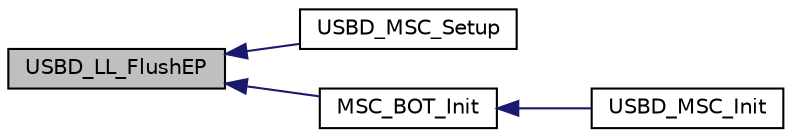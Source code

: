 digraph "USBD_LL_FlushEP"
{
  edge [fontname="Helvetica",fontsize="10",labelfontname="Helvetica",labelfontsize="10"];
  node [fontname="Helvetica",fontsize="10",shape=record];
  rankdir="LR";
  Node61 [label="USBD_LL_FlushEP",height=0.2,width=0.4,color="black", fillcolor="grey75", style="filled", fontcolor="black"];
  Node61 -> Node62 [dir="back",color="midnightblue",fontsize="10",style="solid",fontname="Helvetica"];
  Node62 [label="USBD_MSC_Setup",height=0.2,width=0.4,color="black", fillcolor="white", style="filled",URL="$group___m_s_c___c_o_r_e___private___functions.html#gaf7c2344d42242f52ce4e1f9d68c7b0b9",tooltip="USBD_MSC_Setup Handle the MSC specific requests. "];
  Node61 -> Node63 [dir="back",color="midnightblue",fontsize="10",style="solid",fontname="Helvetica"];
  Node63 [label="MSC_BOT_Init",height=0.2,width=0.4,color="black", fillcolor="white", style="filled",URL="$group___m_s_c___b_o_t___private___functions.html#ga72d092a9c1f743f9b0e2a998baa2360e",tooltip="MSC_BOT_Init Initialize the BOT Process. "];
  Node63 -> Node64 [dir="back",color="midnightblue",fontsize="10",style="solid",fontname="Helvetica"];
  Node64 [label="USBD_MSC_Init",height=0.2,width=0.4,color="black", fillcolor="white", style="filled",URL="$group___m_s_c___c_o_r_e___private___functions.html#gafe6062fbb86344c0d4339601d2fe0de1",tooltip="USBD_MSC_Init Initialize the mass storage configuration. "];
}
